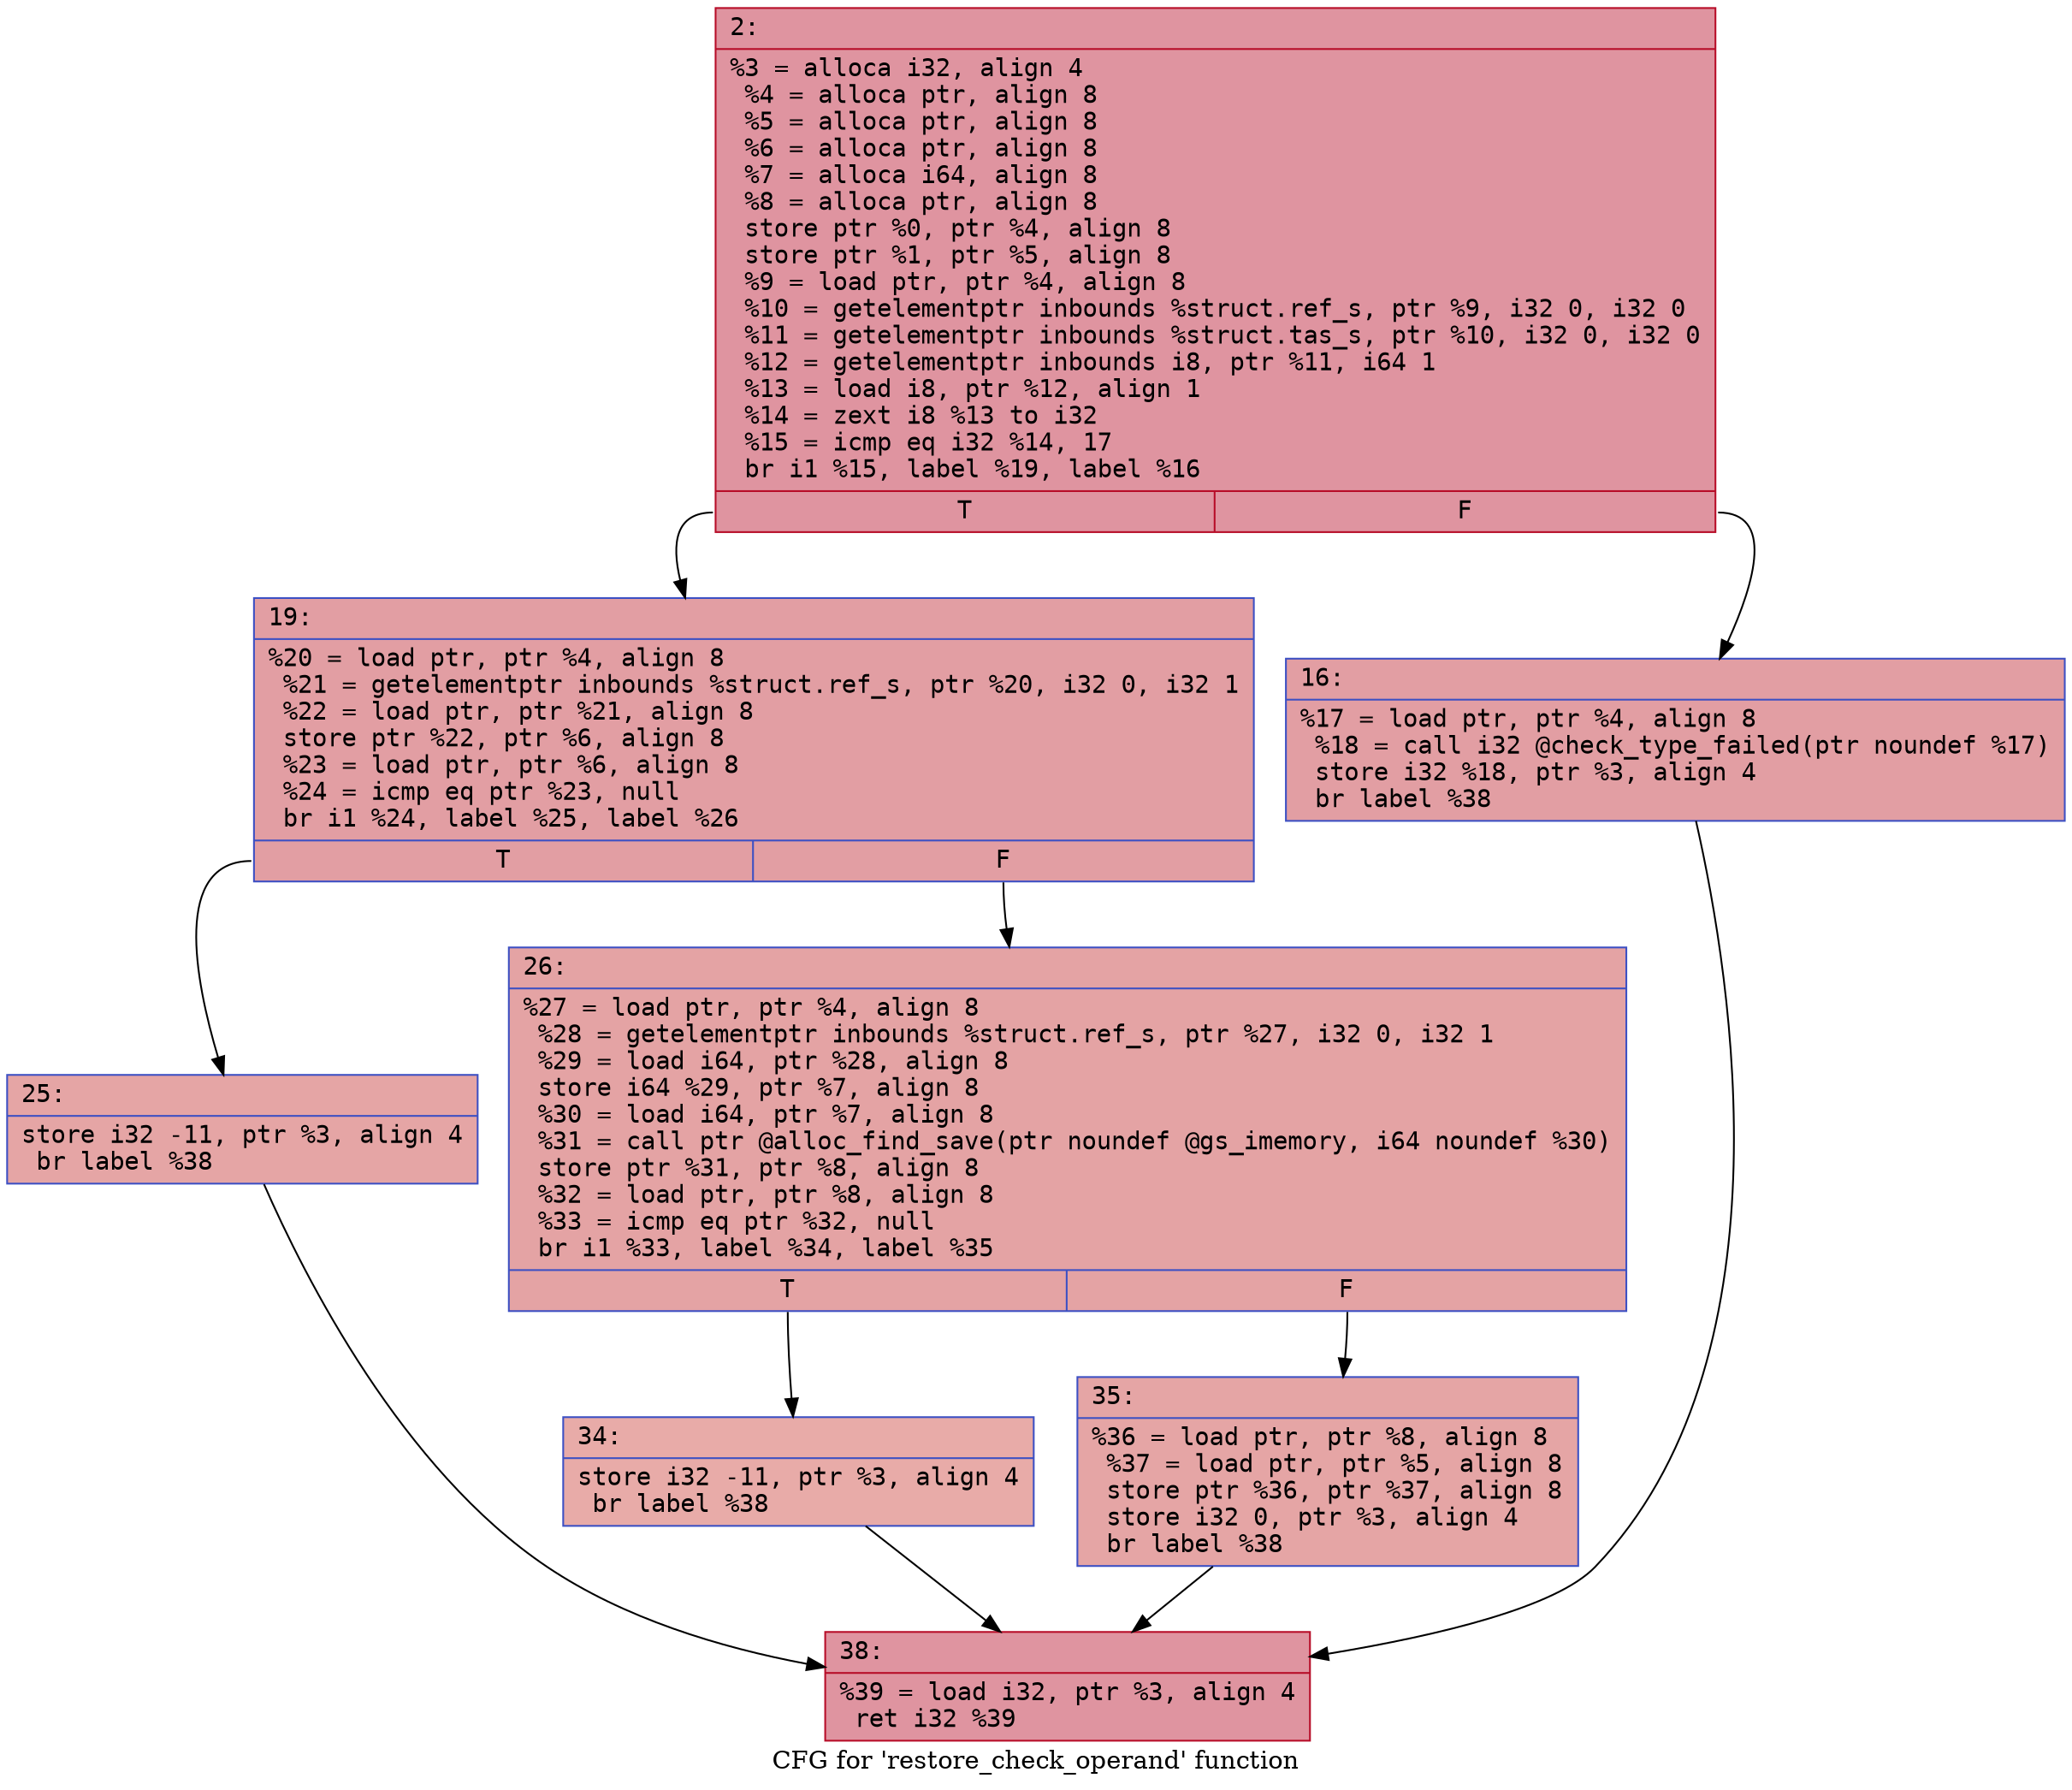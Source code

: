 digraph "CFG for 'restore_check_operand' function" {
	label="CFG for 'restore_check_operand' function";

	Node0x600000ca2b20 [shape=record,color="#b70d28ff", style=filled, fillcolor="#b70d2870" fontname="Courier",label="{2:\l|  %3 = alloca i32, align 4\l  %4 = alloca ptr, align 8\l  %5 = alloca ptr, align 8\l  %6 = alloca ptr, align 8\l  %7 = alloca i64, align 8\l  %8 = alloca ptr, align 8\l  store ptr %0, ptr %4, align 8\l  store ptr %1, ptr %5, align 8\l  %9 = load ptr, ptr %4, align 8\l  %10 = getelementptr inbounds %struct.ref_s, ptr %9, i32 0, i32 0\l  %11 = getelementptr inbounds %struct.tas_s, ptr %10, i32 0, i32 0\l  %12 = getelementptr inbounds i8, ptr %11, i64 1\l  %13 = load i8, ptr %12, align 1\l  %14 = zext i8 %13 to i32\l  %15 = icmp eq i32 %14, 17\l  br i1 %15, label %19, label %16\l|{<s0>T|<s1>F}}"];
	Node0x600000ca2b20:s0 -> Node0x600000ca2bc0[tooltip="2 -> 19\nProbability 50.00%" ];
	Node0x600000ca2b20:s1 -> Node0x600000ca2b70[tooltip="2 -> 16\nProbability 50.00%" ];
	Node0x600000ca2b70 [shape=record,color="#3d50c3ff", style=filled, fillcolor="#be242e70" fontname="Courier",label="{16:\l|  %17 = load ptr, ptr %4, align 8\l  %18 = call i32 @check_type_failed(ptr noundef %17)\l  store i32 %18, ptr %3, align 4\l  br label %38\l}"];
	Node0x600000ca2b70 -> Node0x600000ca2d50[tooltip="16 -> 38\nProbability 100.00%" ];
	Node0x600000ca2bc0 [shape=record,color="#3d50c3ff", style=filled, fillcolor="#be242e70" fontname="Courier",label="{19:\l|  %20 = load ptr, ptr %4, align 8\l  %21 = getelementptr inbounds %struct.ref_s, ptr %20, i32 0, i32 1\l  %22 = load ptr, ptr %21, align 8\l  store ptr %22, ptr %6, align 8\l  %23 = load ptr, ptr %6, align 8\l  %24 = icmp eq ptr %23, null\l  br i1 %24, label %25, label %26\l|{<s0>T|<s1>F}}"];
	Node0x600000ca2bc0:s0 -> Node0x600000ca2c10[tooltip="19 -> 25\nProbability 37.50%" ];
	Node0x600000ca2bc0:s1 -> Node0x600000ca2c60[tooltip="19 -> 26\nProbability 62.50%" ];
	Node0x600000ca2c10 [shape=record,color="#3d50c3ff", style=filled, fillcolor="#c5333470" fontname="Courier",label="{25:\l|  store i32 -11, ptr %3, align 4\l  br label %38\l}"];
	Node0x600000ca2c10 -> Node0x600000ca2d50[tooltip="25 -> 38\nProbability 100.00%" ];
	Node0x600000ca2c60 [shape=record,color="#3d50c3ff", style=filled, fillcolor="#c32e3170" fontname="Courier",label="{26:\l|  %27 = load ptr, ptr %4, align 8\l  %28 = getelementptr inbounds %struct.ref_s, ptr %27, i32 0, i32 1\l  %29 = load i64, ptr %28, align 8\l  store i64 %29, ptr %7, align 8\l  %30 = load i64, ptr %7, align 8\l  %31 = call ptr @alloc_find_save(ptr noundef @gs_imemory, i64 noundef %30)\l  store ptr %31, ptr %8, align 8\l  %32 = load ptr, ptr %8, align 8\l  %33 = icmp eq ptr %32, null\l  br i1 %33, label %34, label %35\l|{<s0>T|<s1>F}}"];
	Node0x600000ca2c60:s0 -> Node0x600000ca2cb0[tooltip="26 -> 34\nProbability 37.50%" ];
	Node0x600000ca2c60:s1 -> Node0x600000ca2d00[tooltip="26 -> 35\nProbability 62.50%" ];
	Node0x600000ca2cb0 [shape=record,color="#3d50c3ff", style=filled, fillcolor="#cc403a70" fontname="Courier",label="{34:\l|  store i32 -11, ptr %3, align 4\l  br label %38\l}"];
	Node0x600000ca2cb0 -> Node0x600000ca2d50[tooltip="34 -> 38\nProbability 100.00%" ];
	Node0x600000ca2d00 [shape=record,color="#3d50c3ff", style=filled, fillcolor="#c5333470" fontname="Courier",label="{35:\l|  %36 = load ptr, ptr %8, align 8\l  %37 = load ptr, ptr %5, align 8\l  store ptr %36, ptr %37, align 8\l  store i32 0, ptr %3, align 4\l  br label %38\l}"];
	Node0x600000ca2d00 -> Node0x600000ca2d50[tooltip="35 -> 38\nProbability 100.00%" ];
	Node0x600000ca2d50 [shape=record,color="#b70d28ff", style=filled, fillcolor="#b70d2870" fontname="Courier",label="{38:\l|  %39 = load i32, ptr %3, align 4\l  ret i32 %39\l}"];
}
